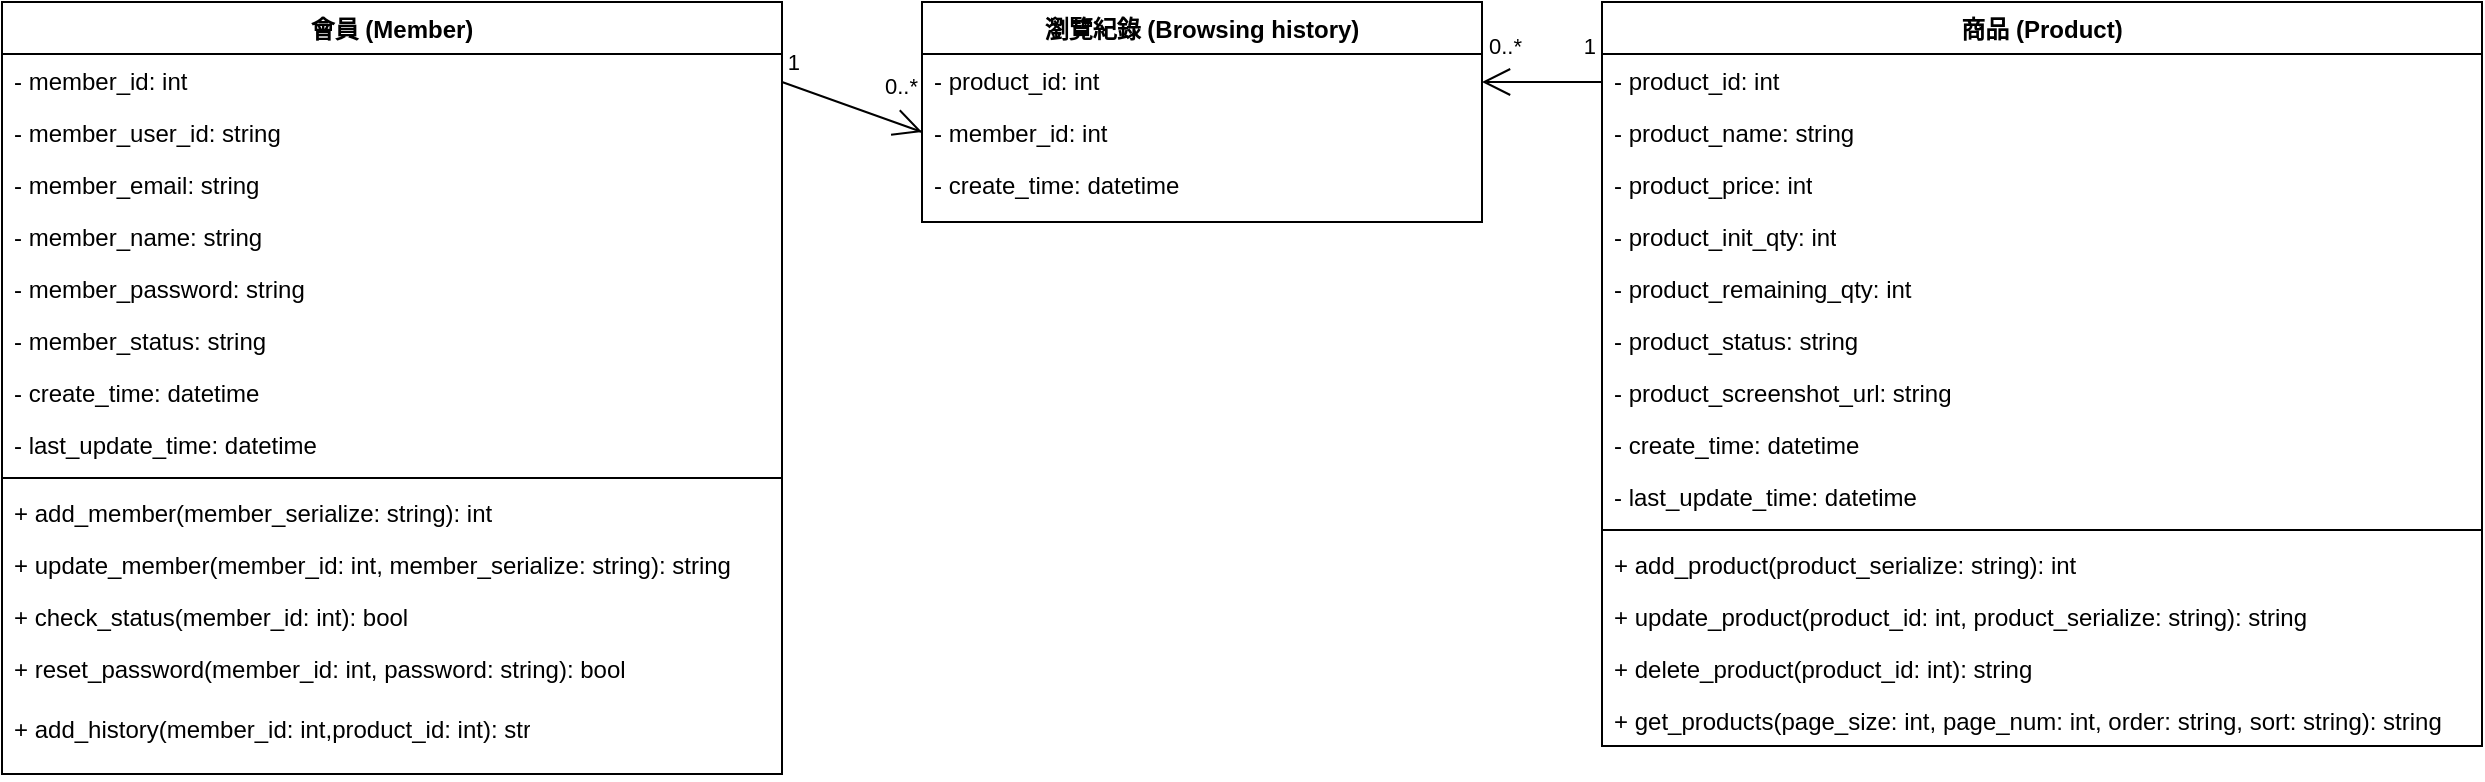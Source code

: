 <mxfile version="25.0.1">
  <diagram name="第 1 页" id="4h3OGeKyxE6udTeamHIS">
    <mxGraphModel grid="1" page="1" gridSize="10" guides="1" tooltips="1" connect="1" arrows="1" fold="1" pageScale="1" pageWidth="1169" pageHeight="1654" math="0" shadow="0">
      <root>
        <mxCell id="0" />
        <mxCell id="1" parent="0" />
        <mxCell id="iZdJ-Pma2pJzNTZrJlSs-28" value="會員 (Member)" style="swimlane;fontStyle=1;align=center;verticalAlign=top;childLayout=stackLayout;horizontal=1;startSize=26;horizontalStack=0;resizeParent=1;resizeParentMax=0;resizeLast=0;collapsible=1;marginBottom=0;whiteSpace=wrap;html=1;" vertex="1" parent="1">
          <mxGeometry x="-1160" y="140" width="390" height="386" as="geometry">
            <mxRectangle x="200" y="140" width="160" height="40" as="alternateBounds" />
          </mxGeometry>
        </mxCell>
        <mxCell id="iZdJ-Pma2pJzNTZrJlSs-29" value="- member_id: int" style="text;strokeColor=none;fillColor=none;align=left;verticalAlign=top;spacingLeft=4;spacingRight=4;overflow=hidden;rotatable=0;points=[[0,0.5],[1,0.5]];portConstraint=eastwest;whiteSpace=wrap;html=1;" vertex="1" parent="iZdJ-Pma2pJzNTZrJlSs-28">
          <mxGeometry y="26" width="390" height="26" as="geometry" />
        </mxCell>
        <mxCell id="iZdJ-Pma2pJzNTZrJlSs-30" value="- member_user_id: string" style="text;strokeColor=none;fillColor=none;align=left;verticalAlign=top;spacingLeft=4;spacingRight=4;overflow=hidden;rotatable=0;points=[[0,0.5],[1,0.5]];portConstraint=eastwest;whiteSpace=wrap;html=1;" vertex="1" parent="iZdJ-Pma2pJzNTZrJlSs-28">
          <mxGeometry y="52" width="390" height="26" as="geometry" />
        </mxCell>
        <mxCell id="iZdJ-Pma2pJzNTZrJlSs-31" value="- member_email: string" style="text;strokeColor=none;fillColor=none;align=left;verticalAlign=top;spacingLeft=4;spacingRight=4;overflow=hidden;rotatable=0;points=[[0,0.5],[1,0.5]];portConstraint=eastwest;whiteSpace=wrap;html=1;" vertex="1" parent="iZdJ-Pma2pJzNTZrJlSs-28">
          <mxGeometry y="78" width="390" height="26" as="geometry" />
        </mxCell>
        <mxCell id="iZdJ-Pma2pJzNTZrJlSs-32" value="- member_name: string" style="text;strokeColor=none;fillColor=none;align=left;verticalAlign=top;spacingLeft=4;spacingRight=4;overflow=hidden;rotatable=0;points=[[0,0.5],[1,0.5]];portConstraint=eastwest;whiteSpace=wrap;html=1;" vertex="1" parent="iZdJ-Pma2pJzNTZrJlSs-28">
          <mxGeometry y="104" width="390" height="26" as="geometry" />
        </mxCell>
        <mxCell id="iZdJ-Pma2pJzNTZrJlSs-33" value="- member_password: string" style="text;strokeColor=none;fillColor=none;align=left;verticalAlign=top;spacingLeft=4;spacingRight=4;overflow=hidden;rotatable=0;points=[[0,0.5],[1,0.5]];portConstraint=eastwest;whiteSpace=wrap;html=1;" vertex="1" parent="iZdJ-Pma2pJzNTZrJlSs-28">
          <mxGeometry y="130" width="390" height="26" as="geometry" />
        </mxCell>
        <mxCell id="iZdJ-Pma2pJzNTZrJlSs-34" value="- member_status: string" style="text;strokeColor=none;fillColor=none;align=left;verticalAlign=top;spacingLeft=4;spacingRight=4;overflow=hidden;rotatable=0;points=[[0,0.5],[1,0.5]];portConstraint=eastwest;whiteSpace=wrap;html=1;" vertex="1" parent="iZdJ-Pma2pJzNTZrJlSs-28">
          <mxGeometry y="156" width="390" height="26" as="geometry" />
        </mxCell>
        <mxCell id="iZdJ-Pma2pJzNTZrJlSs-35" value="- create_time: datetime" style="text;strokeColor=none;fillColor=none;align=left;verticalAlign=top;spacingLeft=4;spacingRight=4;overflow=hidden;rotatable=0;points=[[0,0.5],[1,0.5]];portConstraint=eastwest;whiteSpace=wrap;html=1;" vertex="1" parent="iZdJ-Pma2pJzNTZrJlSs-28">
          <mxGeometry y="182" width="390" height="26" as="geometry" />
        </mxCell>
        <mxCell id="iZdJ-Pma2pJzNTZrJlSs-36" value="- last_update_time: datetime" style="text;strokeColor=none;fillColor=none;align=left;verticalAlign=top;spacingLeft=4;spacingRight=4;overflow=hidden;rotatable=0;points=[[0,0.5],[1,0.5]];portConstraint=eastwest;whiteSpace=wrap;html=1;" vertex="1" parent="iZdJ-Pma2pJzNTZrJlSs-28">
          <mxGeometry y="208" width="390" height="26" as="geometry" />
        </mxCell>
        <mxCell id="iZdJ-Pma2pJzNTZrJlSs-37" value="" style="line;strokeWidth=1;fillColor=none;align=left;verticalAlign=middle;spacingTop=-1;spacingLeft=3;spacingRight=3;rotatable=0;labelPosition=right;points=[];portConstraint=eastwest;strokeColor=inherit;" vertex="1" parent="iZdJ-Pma2pJzNTZrJlSs-28">
          <mxGeometry y="234" width="390" height="8" as="geometry" />
        </mxCell>
        <mxCell id="iZdJ-Pma2pJzNTZrJlSs-38" value="+ add_member(member_serialize: string): int" style="text;strokeColor=none;fillColor=none;align=left;verticalAlign=top;spacingLeft=4;spacingRight=4;overflow=hidden;rotatable=0;points=[[0,0.5],[1,0.5]];portConstraint=eastwest;whiteSpace=wrap;html=1;" vertex="1" parent="iZdJ-Pma2pJzNTZrJlSs-28">
          <mxGeometry y="242" width="390" height="26" as="geometry" />
        </mxCell>
        <mxCell id="iZdJ-Pma2pJzNTZrJlSs-39" value="+ update_member(member_id: int, member_serialize: string): string" style="text;strokeColor=none;fillColor=none;align=left;verticalAlign=top;spacingLeft=4;spacingRight=4;overflow=hidden;rotatable=0;points=[[0,0.5],[1,0.5]];portConstraint=eastwest;whiteSpace=wrap;html=1;" vertex="1" parent="iZdJ-Pma2pJzNTZrJlSs-28">
          <mxGeometry y="268" width="390" height="26" as="geometry" />
        </mxCell>
        <mxCell id="iZdJ-Pma2pJzNTZrJlSs-40" value="+ check_status(member_id: int): bool" style="text;strokeColor=none;fillColor=none;align=left;verticalAlign=top;spacingLeft=4;spacingRight=4;overflow=hidden;rotatable=0;points=[[0,0.5],[1,0.5]];portConstraint=eastwest;whiteSpace=wrap;html=1;" vertex="1" parent="iZdJ-Pma2pJzNTZrJlSs-28">
          <mxGeometry y="294" width="390" height="26" as="geometry" />
        </mxCell>
        <mxCell id="iZdJ-Pma2pJzNTZrJlSs-41" value="+ reset_password(member_id: int, password: string): bool" style="text;strokeColor=none;fillColor=none;align=left;verticalAlign=top;spacingLeft=4;spacingRight=4;overflow=hidden;rotatable=0;points=[[0,0.5],[1,0.5]];portConstraint=eastwest;whiteSpace=wrap;html=1;" vertex="1" parent="iZdJ-Pma2pJzNTZrJlSs-28">
          <mxGeometry y="320" width="390" height="30" as="geometry" />
        </mxCell>
        <mxCell id="iZdJ-Pma2pJzNTZrJlSs-150" value="+ add_history(member_id: int,product_id: int): str" style="text;strokeColor=none;fillColor=none;align=left;verticalAlign=top;spacingLeft=4;spacingRight=4;overflow=hidden;rotatable=0;points=[[0,0.5],[1,0.5]];portConstraint=eastwest;whiteSpace=wrap;html=1;" vertex="1" parent="iZdJ-Pma2pJzNTZrJlSs-28">
          <mxGeometry y="350" width="390" height="36" as="geometry" />
        </mxCell>
        <mxCell id="iZdJ-Pma2pJzNTZrJlSs-42" value="商品 (Product)" style="swimlane;fontStyle=1;align=center;verticalAlign=top;childLayout=stackLayout;horizontal=1;startSize=26;horizontalStack=0;resizeParent=1;resizeParentMax=0;resizeLast=0;collapsible=1;marginBottom=0;whiteSpace=wrap;html=1;" vertex="1" parent="1">
          <mxGeometry x="-360" y="140" width="440" height="372" as="geometry">
            <mxRectangle x="200" y="140" width="160" height="40" as="alternateBounds" />
          </mxGeometry>
        </mxCell>
        <mxCell id="iZdJ-Pma2pJzNTZrJlSs-43" value="- product_id: int" style="text;strokeColor=none;fillColor=none;align=left;verticalAlign=top;spacingLeft=4;spacingRight=4;overflow=hidden;rotatable=0;points=[[0,0.5],[1,0.5]];portConstraint=eastwest;whiteSpace=wrap;html=1;" vertex="1" parent="iZdJ-Pma2pJzNTZrJlSs-42">
          <mxGeometry y="26" width="440" height="26" as="geometry" />
        </mxCell>
        <mxCell id="iZdJ-Pma2pJzNTZrJlSs-44" value="- product_name: string" style="text;strokeColor=none;fillColor=none;align=left;verticalAlign=top;spacingLeft=4;spacingRight=4;overflow=hidden;rotatable=0;points=[[0,0.5],[1,0.5]];portConstraint=eastwest;whiteSpace=wrap;html=1;" vertex="1" parent="iZdJ-Pma2pJzNTZrJlSs-42">
          <mxGeometry y="52" width="440" height="26" as="geometry" />
        </mxCell>
        <mxCell id="iZdJ-Pma2pJzNTZrJlSs-45" value="- product_price: int" style="text;strokeColor=none;fillColor=none;align=left;verticalAlign=top;spacingLeft=4;spacingRight=4;overflow=hidden;rotatable=0;points=[[0,0.5],[1,0.5]];portConstraint=eastwest;whiteSpace=wrap;html=1;" vertex="1" parent="iZdJ-Pma2pJzNTZrJlSs-42">
          <mxGeometry y="78" width="440" height="26" as="geometry" />
        </mxCell>
        <mxCell id="iZdJ-Pma2pJzNTZrJlSs-46" value="- product_init_qty: int" style="text;strokeColor=none;fillColor=none;align=left;verticalAlign=top;spacingLeft=4;spacingRight=4;overflow=hidden;rotatable=0;points=[[0,0.5],[1,0.5]];portConstraint=eastwest;whiteSpace=wrap;html=1;" vertex="1" parent="iZdJ-Pma2pJzNTZrJlSs-42">
          <mxGeometry y="104" width="440" height="26" as="geometry" />
        </mxCell>
        <mxCell id="iZdJ-Pma2pJzNTZrJlSs-47" value="- product_remaining_qty: int" style="text;strokeColor=none;fillColor=none;align=left;verticalAlign=top;spacingLeft=4;spacingRight=4;overflow=hidden;rotatable=0;points=[[0,0.5],[1,0.5]];portConstraint=eastwest;whiteSpace=wrap;html=1;" vertex="1" parent="iZdJ-Pma2pJzNTZrJlSs-42">
          <mxGeometry y="130" width="440" height="26" as="geometry" />
        </mxCell>
        <mxCell id="iZdJ-Pma2pJzNTZrJlSs-48" value="- product_status: string" style="text;strokeColor=none;fillColor=none;align=left;verticalAlign=top;spacingLeft=4;spacingRight=4;overflow=hidden;rotatable=0;points=[[0,0.5],[1,0.5]];portConstraint=eastwest;whiteSpace=wrap;html=1;" vertex="1" parent="iZdJ-Pma2pJzNTZrJlSs-42">
          <mxGeometry y="156" width="440" height="26" as="geometry" />
        </mxCell>
        <mxCell id="iZdJ-Pma2pJzNTZrJlSs-49" value="- product_screenshot_url: string" style="text;strokeColor=none;fillColor=none;align=left;verticalAlign=top;spacingLeft=4;spacingRight=4;overflow=hidden;rotatable=0;points=[[0,0.5],[1,0.5]];portConstraint=eastwest;whiteSpace=wrap;html=1;" vertex="1" parent="iZdJ-Pma2pJzNTZrJlSs-42">
          <mxGeometry y="182" width="440" height="26" as="geometry" />
        </mxCell>
        <mxCell id="iZdJ-Pma2pJzNTZrJlSs-50" value="- create_time: datetime" style="text;strokeColor=none;fillColor=none;align=left;verticalAlign=top;spacingLeft=4;spacingRight=4;overflow=hidden;rotatable=0;points=[[0,0.5],[1,0.5]];portConstraint=eastwest;whiteSpace=wrap;html=1;" vertex="1" parent="iZdJ-Pma2pJzNTZrJlSs-42">
          <mxGeometry y="208" width="440" height="26" as="geometry" />
        </mxCell>
        <mxCell id="iZdJ-Pma2pJzNTZrJlSs-51" value="- last_update_time: datetime" style="text;strokeColor=none;fillColor=none;align=left;verticalAlign=top;spacingLeft=4;spacingRight=4;overflow=hidden;rotatable=0;points=[[0,0.5],[1,0.5]];portConstraint=eastwest;whiteSpace=wrap;html=1;" vertex="1" parent="iZdJ-Pma2pJzNTZrJlSs-42">
          <mxGeometry y="234" width="440" height="26" as="geometry" />
        </mxCell>
        <mxCell id="iZdJ-Pma2pJzNTZrJlSs-52" value="" style="line;strokeWidth=1;fillColor=none;align=left;verticalAlign=middle;spacingTop=-1;spacingLeft=3;spacingRight=3;rotatable=0;labelPosition=right;points=[];portConstraint=eastwest;strokeColor=inherit;" vertex="1" parent="iZdJ-Pma2pJzNTZrJlSs-42">
          <mxGeometry y="260" width="440" height="8" as="geometry" />
        </mxCell>
        <mxCell id="iZdJ-Pma2pJzNTZrJlSs-53" value="+ add_product(product_serialize: string): int" style="text;strokeColor=none;fillColor=none;align=left;verticalAlign=top;spacingLeft=4;spacingRight=4;overflow=hidden;rotatable=0;points=[[0,0.5],[1,0.5]];portConstraint=eastwest;whiteSpace=wrap;html=1;" vertex="1" parent="iZdJ-Pma2pJzNTZrJlSs-42">
          <mxGeometry y="268" width="440" height="26" as="geometry" />
        </mxCell>
        <mxCell id="iZdJ-Pma2pJzNTZrJlSs-54" value="+ update_product(product_id: int, product_serialize: string): string" style="text;strokeColor=none;fillColor=none;align=left;verticalAlign=top;spacingLeft=4;spacingRight=4;overflow=hidden;rotatable=0;points=[[0,0.5],[1,0.5]];portConstraint=eastwest;whiteSpace=wrap;html=1;" vertex="1" parent="iZdJ-Pma2pJzNTZrJlSs-42">
          <mxGeometry y="294" width="440" height="26" as="geometry" />
        </mxCell>
        <mxCell id="iZdJ-Pma2pJzNTZrJlSs-55" value="+ delete_product(product_id: int): string" style="text;strokeColor=none;fillColor=none;align=left;verticalAlign=top;spacingLeft=4;spacingRight=4;overflow=hidden;rotatable=0;points=[[0,0.5],[1,0.5]];portConstraint=eastwest;whiteSpace=wrap;html=1;" vertex="1" parent="iZdJ-Pma2pJzNTZrJlSs-42">
          <mxGeometry y="320" width="440" height="26" as="geometry" />
        </mxCell>
        <mxCell id="iZdJ-Pma2pJzNTZrJlSs-56" value="+ get_products(page_size: int, page_num: int, order: string, sort: string): string" style="text;strokeColor=none;fillColor=none;align=left;verticalAlign=top;spacingLeft=4;spacingRight=4;overflow=hidden;rotatable=0;points=[[0,0.5],[1,0.5]];portConstraint=eastwest;whiteSpace=wrap;html=1;" vertex="1" parent="iZdJ-Pma2pJzNTZrJlSs-42">
          <mxGeometry y="346" width="440" height="26" as="geometry" />
        </mxCell>
        <mxCell id="iZdJ-Pma2pJzNTZrJlSs-136" value="瀏覽紀錄 (Browsing history)" style="swimlane;fontStyle=1;align=center;verticalAlign=top;childLayout=stackLayout;horizontal=1;startSize=26;horizontalStack=0;resizeParent=1;resizeParentMax=0;resizeLast=0;collapsible=1;marginBottom=0;whiteSpace=wrap;html=1;" vertex="1" parent="1">
          <mxGeometry x="-700" y="140" width="280" height="110" as="geometry">
            <mxRectangle x="200" y="140" width="160" height="40" as="alternateBounds" />
          </mxGeometry>
        </mxCell>
        <mxCell id="iZdJ-Pma2pJzNTZrJlSs-137" value="- product_id: int" style="text;strokeColor=none;fillColor=none;align=left;verticalAlign=top;spacingLeft=4;spacingRight=4;overflow=hidden;rotatable=0;points=[[0,0.5],[1,0.5]];portConstraint=eastwest;whiteSpace=wrap;html=1;" vertex="1" parent="iZdJ-Pma2pJzNTZrJlSs-136">
          <mxGeometry y="26" width="280" height="26" as="geometry" />
        </mxCell>
        <mxCell id="iZdJ-Pma2pJzNTZrJlSs-138" value="- member_id: int" style="text;strokeColor=none;fillColor=none;align=left;verticalAlign=top;spacingLeft=4;spacingRight=4;overflow=hidden;rotatable=0;points=[[0,0.5],[1,0.5]];portConstraint=eastwest;whiteSpace=wrap;html=1;" vertex="1" parent="iZdJ-Pma2pJzNTZrJlSs-136">
          <mxGeometry y="52" width="280" height="26" as="geometry" />
        </mxCell>
        <mxCell id="iZdJ-Pma2pJzNTZrJlSs-139" value="- create_time: datetime" style="text;strokeColor=none;fillColor=none;align=left;verticalAlign=top;spacingLeft=4;spacingRight=4;overflow=hidden;rotatable=0;points=[[0,0.5],[1,0.5]];portConstraint=eastwest;whiteSpace=wrap;html=1;" vertex="1" parent="iZdJ-Pma2pJzNTZrJlSs-136">
          <mxGeometry y="78" width="280" height="32" as="geometry" />
        </mxCell>
        <mxCell id="iZdJ-Pma2pJzNTZrJlSs-143" value="0..*" style="edgeLabel;resizable=0;html=1;align=right;verticalAlign=bottom;" connectable="0" vertex="1" parent="1">
          <mxGeometry x="-399.999" y="170" as="geometry" />
        </mxCell>
        <mxCell id="iZdJ-Pma2pJzNTZrJlSs-145" value="" style="endArrow=open;endFill=1;endSize=12;html=1;rounded=0;" edge="1" parent="1">
          <mxGeometry relative="1" as="geometry">
            <mxPoint x="-360" y="180" as="sourcePoint" />
            <mxPoint x="-420" y="180" as="targetPoint" />
            <Array as="points">
              <mxPoint x="-360" y="180" />
            </Array>
          </mxGeometry>
        </mxCell>
        <mxCell id="iZdJ-Pma2pJzNTZrJlSs-146" value="1" style="edgeLabel;resizable=0;html=1;align=right;verticalAlign=bottom;" connectable="0" vertex="1" parent="iZdJ-Pma2pJzNTZrJlSs-145">
          <mxGeometry x="1" relative="1" as="geometry">
            <mxPoint x="57" y="-10" as="offset" />
          </mxGeometry>
        </mxCell>
        <mxCell id="iZdJ-Pma2pJzNTZrJlSs-118" value="" style="endArrow=open;endFill=1;endSize=12;html=1;rounded=0;exitX=0;exitY=0.5;exitDx=0;exitDy=0;entryX=0;entryY=0.5;entryDx=0;entryDy=0;" edge="1" parent="1">
          <mxGeometry relative="1" as="geometry">
            <mxPoint x="-700" y="205" as="sourcePoint" />
            <mxPoint x="-700" y="205" as="targetPoint" />
            <Array as="points">
              <mxPoint x="-770" y="180" />
            </Array>
          </mxGeometry>
        </mxCell>
        <mxCell id="iZdJ-Pma2pJzNTZrJlSs-120" value="1" style="edgeLabel;resizable=0;html=1;align=right;verticalAlign=bottom;" connectable="0" vertex="1" parent="iZdJ-Pma2pJzNTZrJlSs-118">
          <mxGeometry x="1" relative="1" as="geometry">
            <mxPoint x="-60" y="-26" as="offset" />
          </mxGeometry>
        </mxCell>
        <mxCell id="iZdJ-Pma2pJzNTZrJlSs-149" value="0..*" style="edgeLabel;resizable=0;html=1;align=right;verticalAlign=bottom;" connectable="0" vertex="1" parent="1">
          <mxGeometry x="-701.999" y="190.0" as="geometry" />
        </mxCell>
      </root>
    </mxGraphModel>
  </diagram>
</mxfile>
